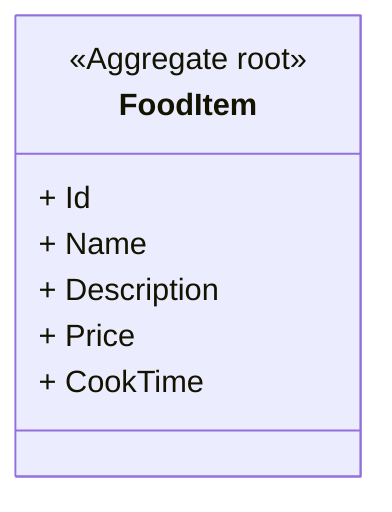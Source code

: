 classDiagram
    class FoodItem{
        <<Aggregate root>>
        + Id
        + Name
        + Description
        + Price
        + CookTime
    }